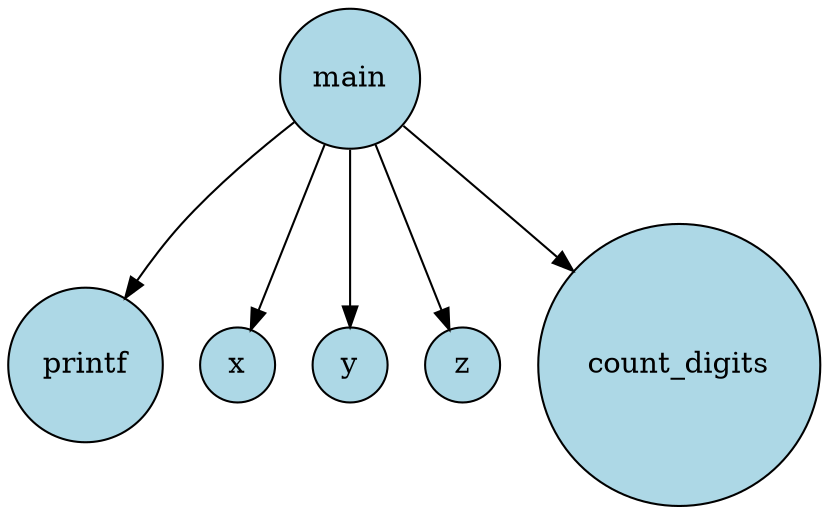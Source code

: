 digraph CallGraph {
  node [shape=circle, style=filled, fillcolor=lightblue];
  "main";
  "printf";
  "x";
  "y";
  "z";
  "count_digits";
  "main" -> "count_digits";
  "main" -> "z";
  "main" -> "y";
  "main" -> "x";
  "main" -> "printf";
}
